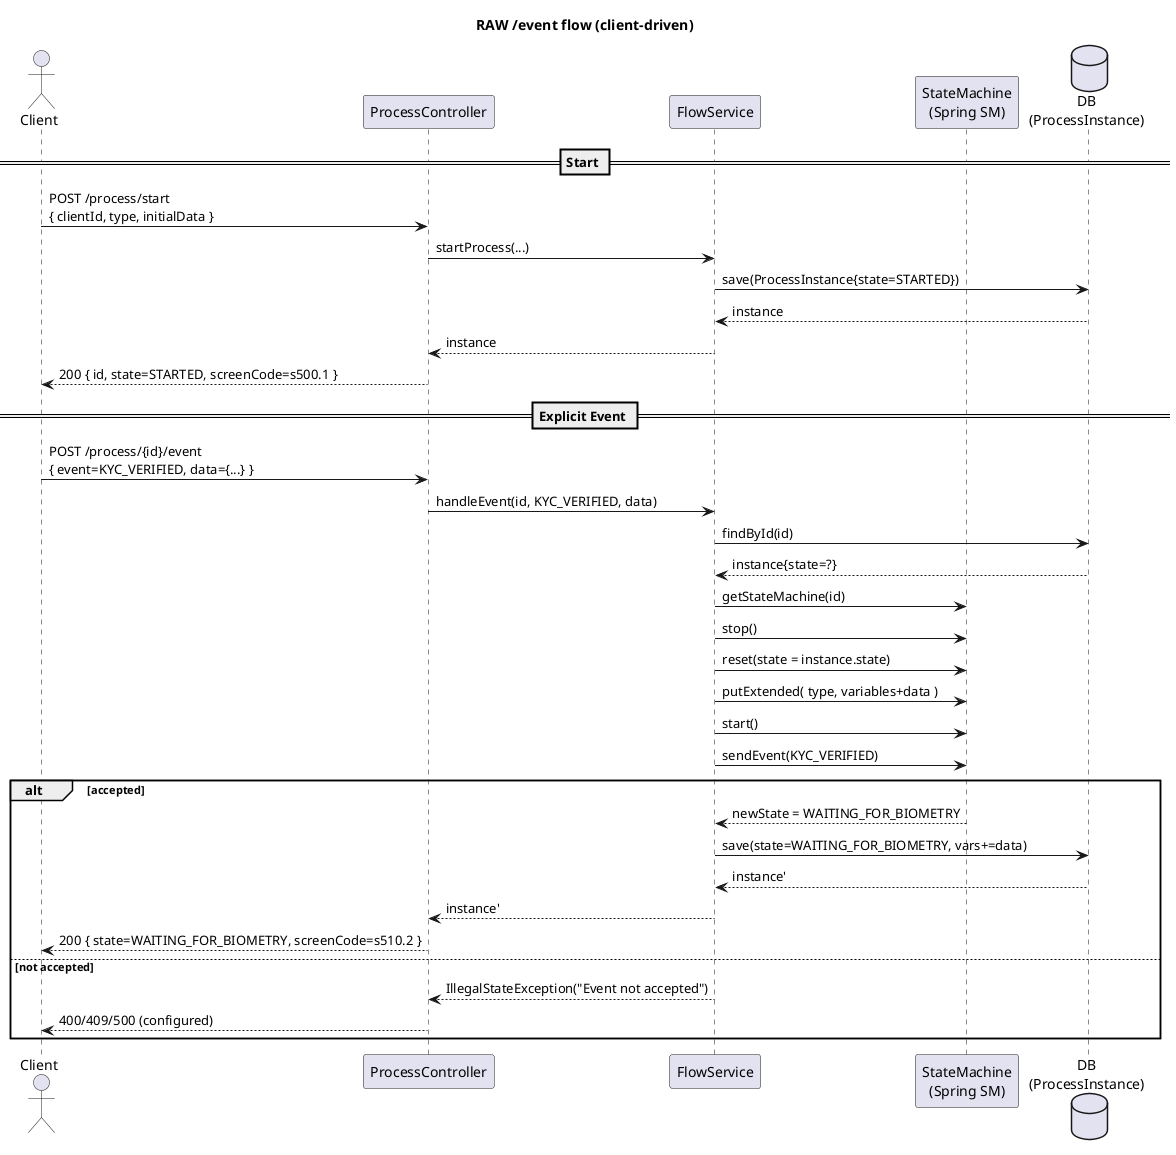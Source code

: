 @startuml
title RAW /event flow (client-driven)

actor Client
participant "ProcessController" as C
participant "FlowService" as S
participant "StateMachine\n(Spring SM)" as SM
database "DB\n(ProcessInstance)" as DB

== Start ==
Client -> C: POST /process/start\n{ clientId, type, initialData }
C -> S: startProcess(...)
S -> DB: save(ProcessInstance{state=STARTED})
DB --> S: instance
S --> C: instance
C --> Client: 200 { id, state=STARTED, screenCode=s500.1 }

== Explicit Event ==
Client -> C: POST /process/{id}/event\n{ event=KYC_VERIFIED, data={...} }
C -> S: handleEvent(id, KYC_VERIFIED, data)

S -> DB: findById(id)
DB --> S: instance{state=?}

S -> SM: getStateMachine(id)
S -> SM: stop()
S -> SM: reset(state = instance.state)
S -> SM: putExtended( type, variables+data )
S -> SM: start()
S -> SM: sendEvent(KYC_VERIFIED)

alt accepted
  SM --> S: newState = WAITING_FOR_BIOMETRY
  S -> DB: save(state=WAITING_FOR_BIOMETRY, vars+=data)
  DB --> S: instance'
  S --> C: instance'
  C --> Client: 200 { state=WAITING_FOR_BIOMETRY, screenCode=s510.2 }
else not accepted
  S --> C: IllegalStateException("Event not accepted")
  C --> Client: 400/409/500 (configured)
end
@enduml
